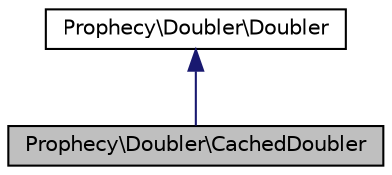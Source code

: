 digraph "Prophecy\Doubler\CachedDoubler"
{
  edge [fontname="Helvetica",fontsize="10",labelfontname="Helvetica",labelfontsize="10"];
  node [fontname="Helvetica",fontsize="10",shape=record];
  Node0 [label="Prophecy\\Doubler\\CachedDoubler",height=0.2,width=0.4,color="black", fillcolor="grey75", style="filled", fontcolor="black"];
  Node1 -> Node0 [dir="back",color="midnightblue",fontsize="10",style="solid",fontname="Helvetica"];
  Node1 [label="Prophecy\\Doubler\\Doubler",height=0.2,width=0.4,color="black", fillcolor="white", style="filled",URL="$classProphecy_1_1Doubler_1_1Doubler.html"];
}
